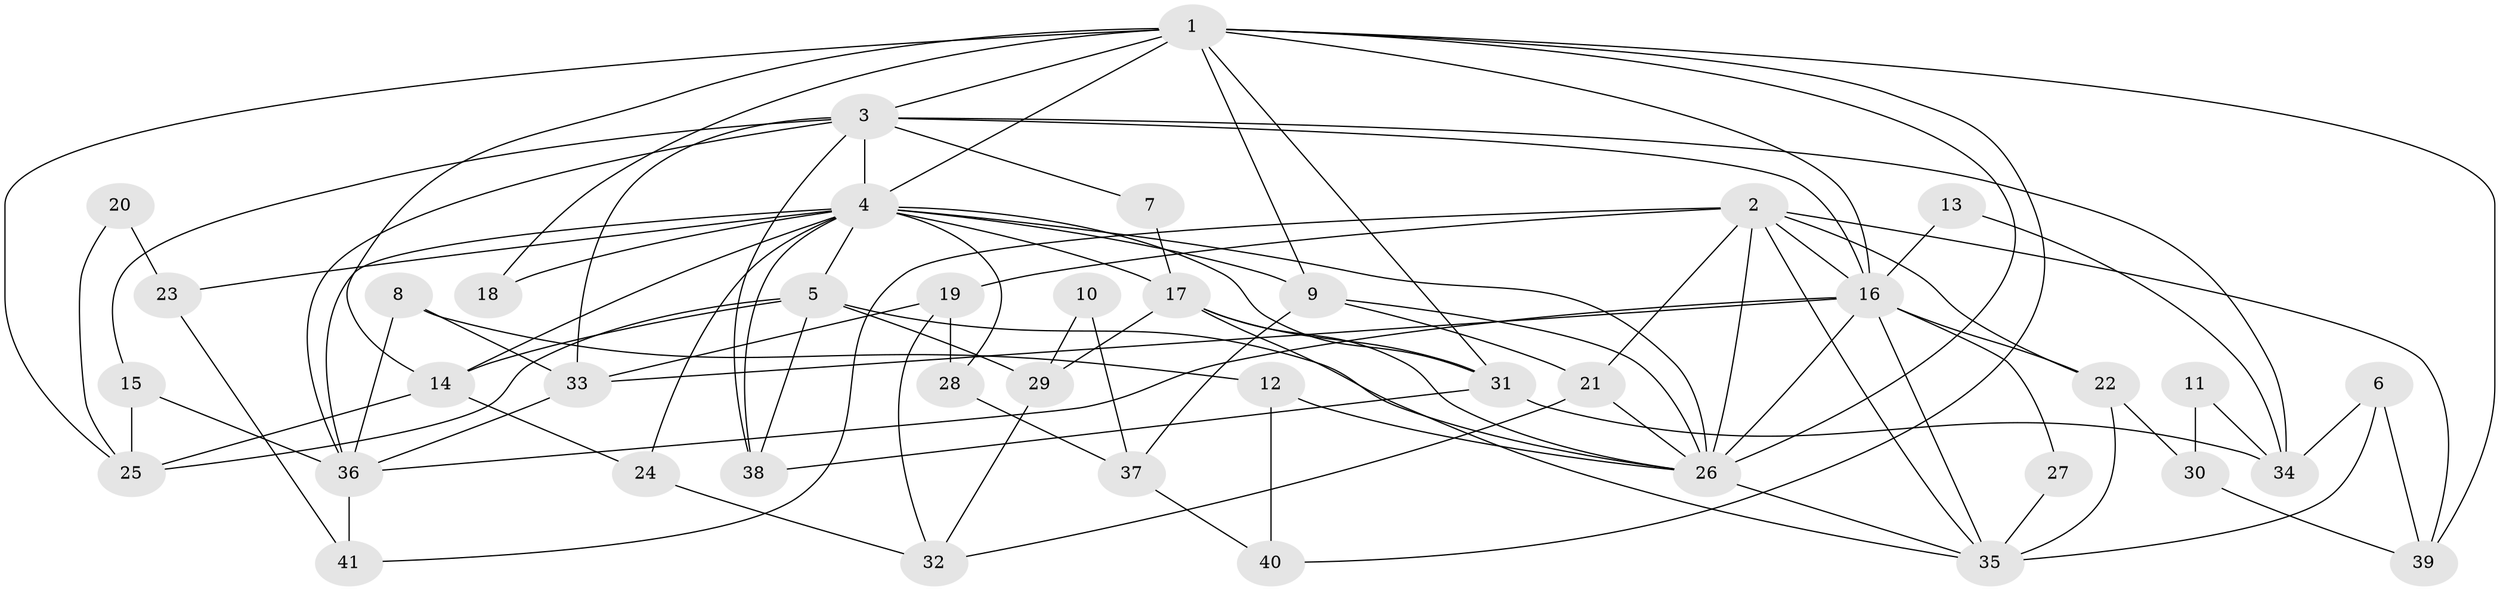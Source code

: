 // original degree distribution, {4: 0.3076923076923077, 3: 0.3076923076923077, 7: 0.03076923076923077, 2: 0.1076923076923077, 5: 0.12307692307692308, 6: 0.09230769230769231, 8: 0.03076923076923077}
// Generated by graph-tools (version 1.1) at 2025/50/03/04/25 22:50:50]
// undirected, 41 vertices, 97 edges
graph export_dot {
  node [color=gray90,style=filled];
  1;
  2;
  3;
  4;
  5;
  6;
  7;
  8;
  9;
  10;
  11;
  12;
  13;
  14;
  15;
  16;
  17;
  18;
  19;
  20;
  21;
  22;
  23;
  24;
  25;
  26;
  27;
  28;
  29;
  30;
  31;
  32;
  33;
  34;
  35;
  36;
  37;
  38;
  39;
  40;
  41;
  1 -- 3 [weight=1.0];
  1 -- 4 [weight=2.0];
  1 -- 9 [weight=1.0];
  1 -- 14 [weight=1.0];
  1 -- 16 [weight=1.0];
  1 -- 18 [weight=1.0];
  1 -- 25 [weight=1.0];
  1 -- 26 [weight=1.0];
  1 -- 31 [weight=1.0];
  1 -- 39 [weight=1.0];
  1 -- 40 [weight=1.0];
  2 -- 16 [weight=1.0];
  2 -- 19 [weight=1.0];
  2 -- 21 [weight=1.0];
  2 -- 22 [weight=1.0];
  2 -- 26 [weight=1.0];
  2 -- 35 [weight=1.0];
  2 -- 39 [weight=1.0];
  2 -- 41 [weight=1.0];
  3 -- 4 [weight=1.0];
  3 -- 7 [weight=1.0];
  3 -- 15 [weight=1.0];
  3 -- 16 [weight=1.0];
  3 -- 33 [weight=1.0];
  3 -- 34 [weight=1.0];
  3 -- 36 [weight=1.0];
  3 -- 38 [weight=1.0];
  4 -- 5 [weight=1.0];
  4 -- 9 [weight=1.0];
  4 -- 14 [weight=1.0];
  4 -- 17 [weight=1.0];
  4 -- 18 [weight=1.0];
  4 -- 23 [weight=2.0];
  4 -- 24 [weight=1.0];
  4 -- 26 [weight=2.0];
  4 -- 28 [weight=1.0];
  4 -- 31 [weight=1.0];
  4 -- 36 [weight=1.0];
  4 -- 38 [weight=1.0];
  5 -- 14 [weight=1.0];
  5 -- 25 [weight=1.0];
  5 -- 26 [weight=2.0];
  5 -- 29 [weight=1.0];
  5 -- 38 [weight=1.0];
  6 -- 34 [weight=1.0];
  6 -- 35 [weight=1.0];
  6 -- 39 [weight=1.0];
  7 -- 17 [weight=1.0];
  8 -- 12 [weight=1.0];
  8 -- 33 [weight=1.0];
  8 -- 36 [weight=1.0];
  9 -- 21 [weight=1.0];
  9 -- 26 [weight=1.0];
  9 -- 37 [weight=1.0];
  10 -- 29 [weight=1.0];
  10 -- 37 [weight=1.0];
  11 -- 30 [weight=1.0];
  11 -- 34 [weight=1.0];
  12 -- 26 [weight=1.0];
  12 -- 40 [weight=1.0];
  13 -- 16 [weight=1.0];
  13 -- 34 [weight=1.0];
  14 -- 24 [weight=1.0];
  14 -- 25 [weight=1.0];
  15 -- 25 [weight=1.0];
  15 -- 36 [weight=1.0];
  16 -- 22 [weight=1.0];
  16 -- 26 [weight=2.0];
  16 -- 27 [weight=1.0];
  16 -- 33 [weight=1.0];
  16 -- 35 [weight=2.0];
  16 -- 36 [weight=1.0];
  17 -- 26 [weight=1.0];
  17 -- 29 [weight=1.0];
  17 -- 31 [weight=1.0];
  17 -- 35 [weight=1.0];
  19 -- 28 [weight=1.0];
  19 -- 32 [weight=1.0];
  19 -- 33 [weight=1.0];
  20 -- 23 [weight=1.0];
  20 -- 25 [weight=1.0];
  21 -- 26 [weight=1.0];
  21 -- 32 [weight=1.0];
  22 -- 30 [weight=1.0];
  22 -- 35 [weight=1.0];
  23 -- 41 [weight=1.0];
  24 -- 32 [weight=1.0];
  26 -- 35 [weight=1.0];
  27 -- 35 [weight=1.0];
  28 -- 37 [weight=1.0];
  29 -- 32 [weight=1.0];
  30 -- 39 [weight=1.0];
  31 -- 34 [weight=1.0];
  31 -- 38 [weight=1.0];
  33 -- 36 [weight=1.0];
  36 -- 41 [weight=1.0];
  37 -- 40 [weight=1.0];
}
